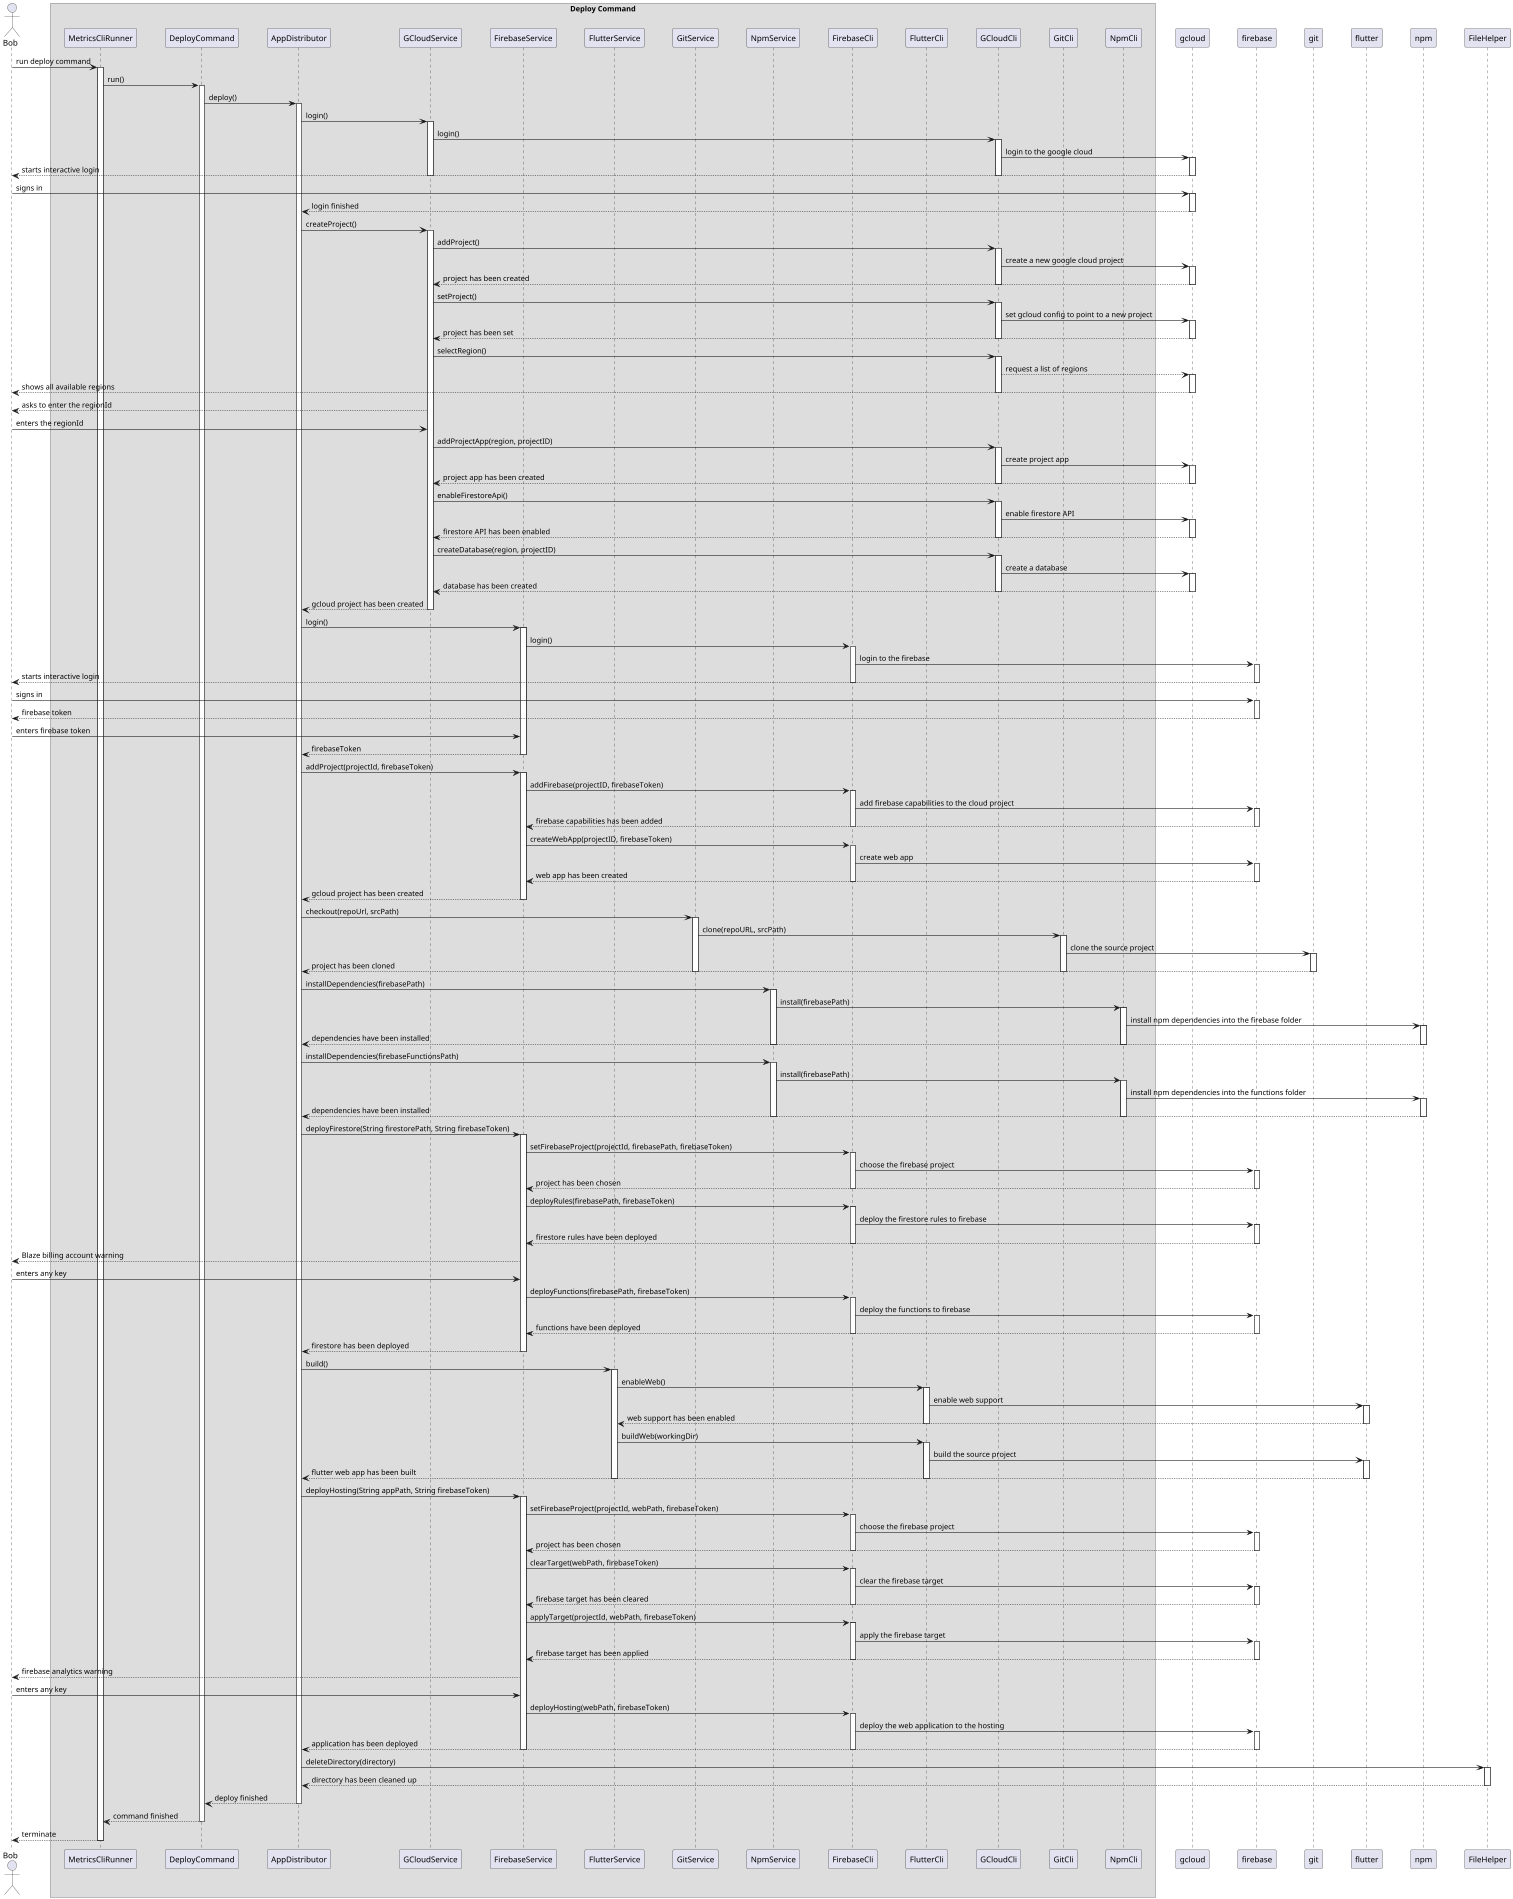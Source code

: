 @startuml deploy_command_sequence_diagram

scale 1900 height

skinparam ParticipantPadding 20
skinparam BoxPadding 10

actor Bob

box Deploy Command
participant MetricsCliRunner
participant DeployCommand
participant AppDistributor
participant GCloudService
participant FirebaseService
participant FlutterService
participant GitService
participant NpmService
participant FirebaseCli
participant FlutterCli
participant GCloudCli
participant GitCli
participant NpmCli
end box

participant gcloud
participant firebase
participant git
participant flutter
participant npm
participant FileHelper

Bob -> MetricsCliRunner ++ : run deploy command
MetricsCliRunner -> DeployCommand ++ : run()
DeployCommand -> AppDistributor ++ : deploy()
AppDistributor -> GCloudService ++ : login()
GCloudService -> GCloudCli ++ : login()
GCloudCli -> gcloud ++ : login to the google cloud
gcloud --> Bob -- : starts interactive login
GCloudCli --
GCloudService --

Bob -> gcloud ++ : signs in
gcloud --> AppDistributor -- : login finished

AppDistributor -> GCloudService ++ : createProject()

GCloudService -> GCloudCli ++ : addProject()
GCloudCli -> gcloud ++ : create a new google cloud project
gcloud --> GCloudService -- : project has been created
GCloudCli --

GCloudService -> GCloudCli ++ : setProject()
GCloudCli -> gcloud ++ : set gcloud config to point to a new project
gcloud --> GCloudService -- : project has been set
GCloudCli --

GCloudService -> GCloudCli ++ : selectRegion()
GCloudCli --> gcloud ++ : request a list of regions
gcloud --> Bob -- : shows all available regions
GCloudCli --
GCloudService --> Bob : asks to enter the regionId
Bob -> GCloudService : enters the regionId

GCloudService -> GCloudCli ++ : addProjectApp(region, projectID)
GCloudCli -> gcloud ++ : create project app
gcloud --> GCloudService -- : project app has been created
GCloudCli --

GCloudService -> GCloudCli ++ : enableFirestoreApi()
GCloudCli -> gcloud ++ : enable firestore API
gcloud --> GCloudService -- : firestore API has been enabled
GCloudCli --

GCloudService -> GCloudCli ++ : createDatabase(region, projectID)
GCloudCli -> gcloud ++ : create a database
gcloud --> GCloudService -- : database has been created
GCloudCli --

GCloudService --> AppDistributor -- : gcloud project has been created

AppDistributor -> FirebaseService ++ : login()
FirebaseService -> FirebaseCli ++ : login()
FirebaseCli -> firebase ++ : login to the firebase
firebase --> Bob -- : starts interactive login
FirebaseCli --

Bob -> firebase ++ : signs in
firebase --> Bob -- : firebase token
Bob -> FirebaseService : enters firebase token
FirebaseService --> AppDistributor -- : firebaseToken

AppDistributor -> FirebaseService ++ : addProject(projectId, firebaseToken)

FirebaseService -> FirebaseCli ++ : addFirebase(projectID, firebaseToken)
FirebaseCli -> firebase ++ : add firebase capabilities to the cloud project
firebase --> FirebaseService -- : firebase capabilities has been added
FirebaseCli --

FirebaseService -> FirebaseCli ++ : createWebApp(projectID, firebaseToken)
FirebaseCli -> firebase ++ : create web app
firebase --> FirebaseService -- : web app has been created
FirebaseCli --

FirebaseService --> AppDistributor -- : gcloud project has been created

AppDistributor -> GitService ++ : checkout(repoUrl, srcPath)
GitService -> GitCli ++ : clone(repoURL, srcPath)
GitCli -> git ++ : clone the source project
git --> AppDistributor -- : project has been cloned
GitCli --
GitService --


AppDistributor -> NpmService ++ : installDependencies(firebasePath)
NpmService -> NpmCli ++ : install(firebasePath)
NpmCli -> npm ++ : install npm dependencies into the firebase folder
npm --> AppDistributor -- : dependencies have been installed
NpmCli --
NpmService --

AppDistributor -> NpmService ++ : installDependencies(firebaseFunctionsPath)
NpmService -> NpmCli ++ : install(firebasePath)
NpmCli -> npm ++ : install npm dependencies into the functions folder
npm --> AppDistributor -- : dependencies have been installed
NpmCli --
NpmService --

AppDistributor -> FirebaseService ++ : deployFirestore(String firestorePath, String firebaseToken)
FirebaseService -> FirebaseCli ++ : setFirebaseProject(projectId, firebasePath, firebaseToken)
FirebaseCli -> firebase ++ : choose the firebase project
firebase --> FirebaseService -- : project has been chosen
FirebaseCli --

FirebaseService -> FirebaseCli ++ : deployRules(firebasePath, firebaseToken)
FirebaseCli -> firebase ++ : deploy the firestore rules to firebase
firebase --> FirebaseService -- : firestore rules have been deployed
FirebaseCli --

FirebaseService --> Bob : Blaze billing account warning
Bob -> FirebaseService : enters any key

FirebaseService -> FirebaseCli ++ : deployFunctions(firebasePath, firebaseToken)
FirebaseCli -> firebase ++ : deploy the functions to firebase
firebase --> FirebaseService -- : functions have been deployed
FirebaseCli --

FirebaseService --> AppDistributor -- : firestore has been deployed


AppDistributor -> FlutterService ++ : build()
FlutterService -> FlutterCli ++ : enableWeb()
FlutterCli -> flutter ++ : enable web support
flutter --> FlutterService -- : web support has been enabled
FlutterCli --
FlutterService -> FlutterCli ++ : buildWeb(workingDir)
FlutterCli -> flutter ++ : build the source project
flutter --> AppDistributor -- : flutter web app has been built
FlutterCli --
FlutterService --

AppDistributor -> FirebaseService ++ : deployHosting(String appPath, String firebaseToken)
FirebaseService -> FirebaseCli ++ : setFirebaseProject(projectId, webPath, firebaseToken)
FirebaseCli -> firebase ++ : choose the firebase project
firebase --> FirebaseService -- : project has been chosen
FirebaseCli --

FirebaseService -> FirebaseCli ++ : clearTarget(webPath, firebaseToken)
FirebaseCli -> firebase ++ : clear the firebase target
firebase --> FirebaseService -- : firebase target has been cleared
FirebaseCli --

FirebaseService -> FirebaseCli ++ : applyTarget(projectId, webPath, firebaseToken)
FirebaseCli -> firebase ++ : apply the firebase target
firebase --> FirebaseService -- : firebase target has been applied
FirebaseCli --

FirebaseService --> Bob : firebase analytics warning
Bob -> FirebaseService : enters any key

FirebaseService -> FirebaseCli ++ : deployHosting(webPath, firebaseToken)
FirebaseCli -> firebase ++ : deploy the web application to the hosting
firebase --> AppDistributor -- : application has been deployed
FirebaseCli --
FirebaseService --

AppDistributor -> FileHelper ++: deleteDirectory(directory)
FileHelper --> AppDistributor --: directory has been cleaned up
AppDistributor --> DeployCommand --: deploy finished
DeployCommand --> MetricsCliRunner --: command finished
MetricsCliRunner --> Bob -- : terminate
MetricsCliRunner --

@enduml
